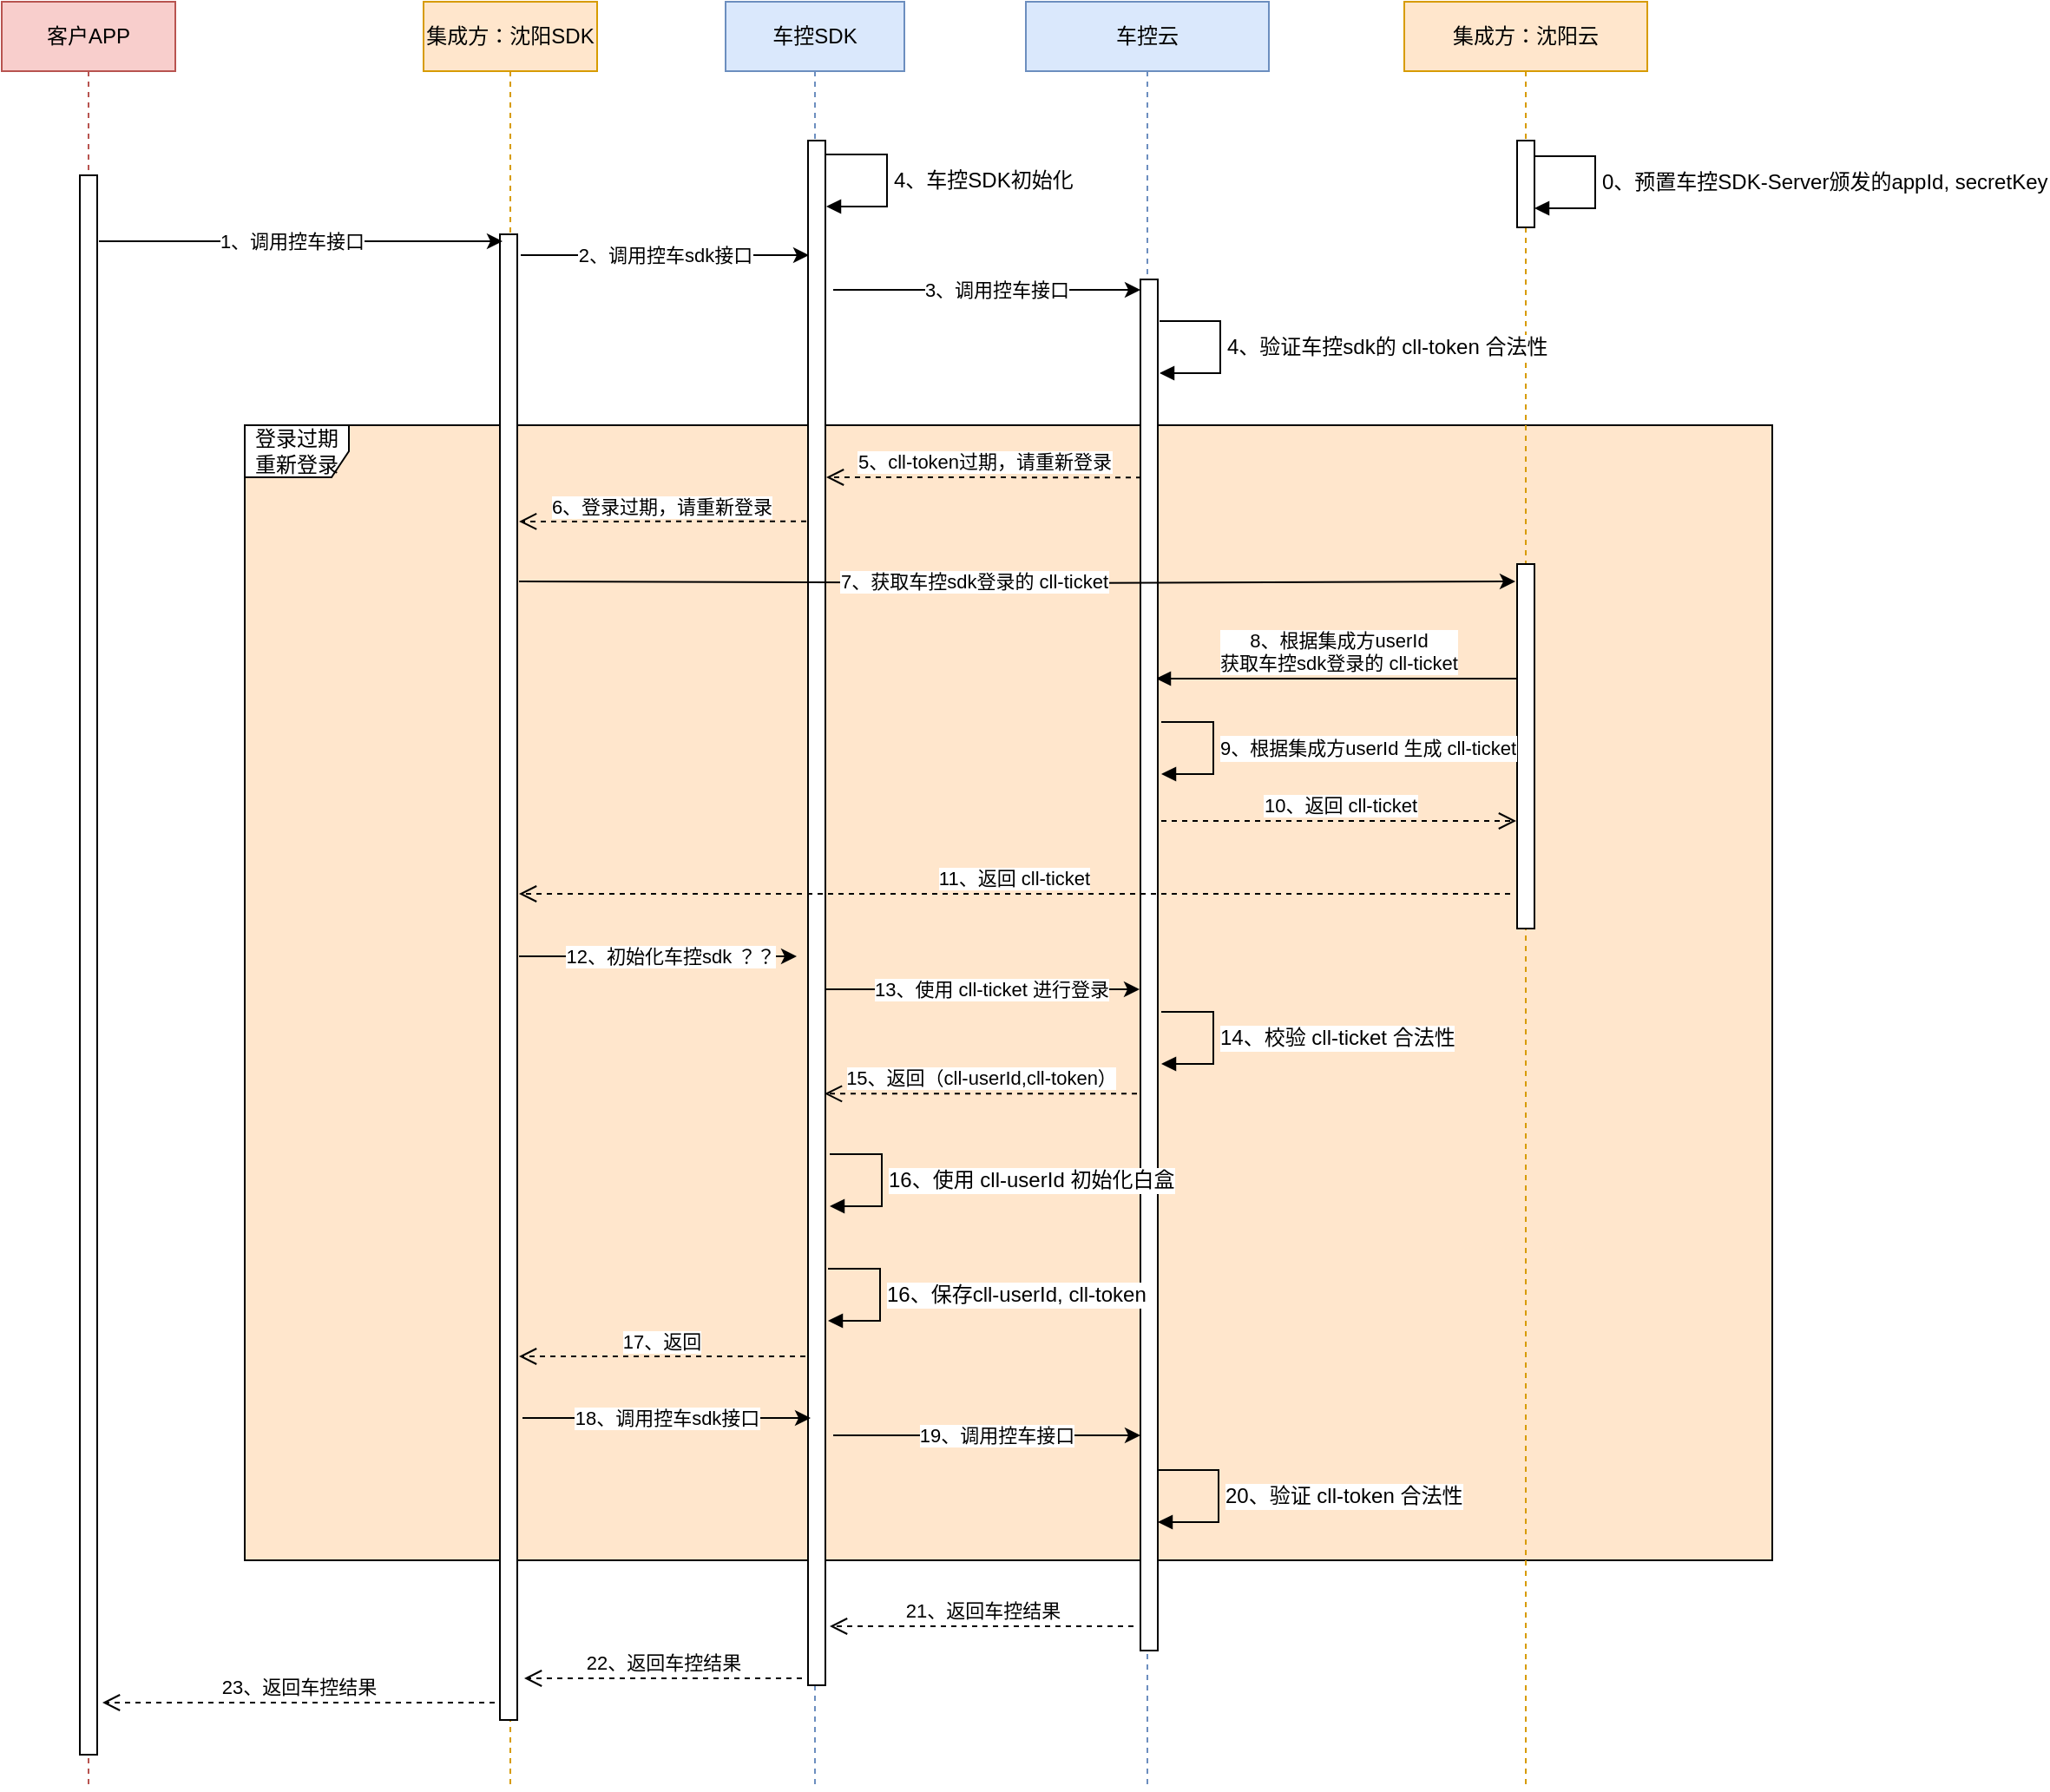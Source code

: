 <mxfile version="24.8.8">
  <diagram name="第 1 页" id="QTjSQ-1yjxRxtxUuZA-b">
    <mxGraphModel dx="2755" dy="994" grid="1" gridSize="10" guides="1" tooltips="1" connect="1" arrows="1" fold="1" page="1" pageScale="1" pageWidth="827" pageHeight="1169" math="0" shadow="0">
      <root>
        <mxCell id="0" />
        <mxCell id="1" parent="0" />
        <mxCell id="yadPp5fhaj876_IHCzmh-15" value="登录过期重新登录" style="shape=umlFrame;whiteSpace=wrap;html=1;pointerEvents=0;sketch=0;strokeColor=default;align=center;verticalAlign=middle;fontFamily=Helvetica;fontSize=12;fontColor=default;fillColor=default;swimlaneFillColor=#FFE6CC;gradientColor=none;" parent="1" vertex="1">
          <mxGeometry x="-520" y="296" width="880" height="654" as="geometry" />
        </mxCell>
        <mxCell id="QH9AOdgC8zUdyQS9NOri-106" value="车控SDK" style="shape=umlLifeline;perimeter=lifelinePerimeter;whiteSpace=wrap;html=1;container=0;dropTarget=0;collapsible=0;recursiveResize=0;outlineConnect=0;portConstraint=eastwest;newEdgeStyle={&quot;edgeStyle&quot;:&quot;elbowEdgeStyle&quot;,&quot;elbow&quot;:&quot;vertical&quot;,&quot;curved&quot;:0,&quot;rounded&quot;:0};fillColor=#dae8fc;strokeColor=#6c8ebf;" parent="1" vertex="1">
          <mxGeometry x="-243" y="52" width="103" height="1030" as="geometry" />
        </mxCell>
        <mxCell id="QH9AOdgC8zUdyQS9NOri-4" value="集成方：沈阳SDK" style="shape=umlLifeline;perimeter=lifelinePerimeter;whiteSpace=wrap;html=1;container=0;dropTarget=0;collapsible=0;recursiveResize=0;outlineConnect=0;portConstraint=eastwest;newEdgeStyle={&quot;edgeStyle&quot;:&quot;elbowEdgeStyle&quot;,&quot;elbow&quot;:&quot;vertical&quot;,&quot;curved&quot;:0,&quot;rounded&quot;:0};fillColor=#ffe6cc;strokeColor=#d79b00;" parent="1" vertex="1">
          <mxGeometry x="-417" y="52" width="100" height="1030" as="geometry" />
        </mxCell>
        <mxCell id="QH9AOdgC8zUdyQS9NOri-5" value="" style="html=1;points=[];perimeter=orthogonalPerimeter;outlineConnect=0;targetShapes=umlLifeline;portConstraint=eastwest;newEdgeStyle={&quot;edgeStyle&quot;:&quot;elbowEdgeStyle&quot;,&quot;elbow&quot;:&quot;vertical&quot;,&quot;curved&quot;:0,&quot;rounded&quot;:0};" parent="QH9AOdgC8zUdyQS9NOri-4" vertex="1">
          <mxGeometry x="44" y="134" width="10" height="856" as="geometry" />
        </mxCell>
        <mxCell id="QH9AOdgC8zUdyQS9NOri-7" value="8、根据集成方userId &lt;br&gt;获取车控sdk登录的 cll-ticket" style="html=1;verticalAlign=bottom;endArrow=block;edgeStyle=elbowEdgeStyle;elbow=horizontal;curved=0;rounded=0;" parent="1" edge="1">
          <mxGeometry x="0.001" relative="1" as="geometry">
            <mxPoint x="215" y="442" as="sourcePoint" />
            <Array as="points" />
            <mxPoint x="5" y="442" as="targetPoint" />
            <mxPoint as="offset" />
          </mxGeometry>
        </mxCell>
        <mxCell id="QH9AOdgC8zUdyQS9NOri-8" value="10、返回 cll-ticket" style="html=1;verticalAlign=bottom;endArrow=open;dashed=1;endSize=8;edgeStyle=elbowEdgeStyle;elbow=horizontal;curved=0;rounded=0;" parent="1" edge="1">
          <mxGeometry x="0.006" relative="1" as="geometry">
            <mxPoint x="212.5" y="524" as="targetPoint" />
            <Array as="points">
              <mxPoint x="93" y="524" />
            </Array>
            <mxPoint x="8" y="524" as="sourcePoint" />
            <mxPoint as="offset" />
          </mxGeometry>
        </mxCell>
        <mxCell id="QH9AOdgC8zUdyQS9NOri-9" value="车控云" style="shape=umlLifeline;perimeter=lifelinePerimeter;whiteSpace=wrap;html=1;container=0;dropTarget=0;collapsible=0;recursiveResize=0;outlineConnect=0;portConstraint=eastwest;newEdgeStyle={&quot;edgeStyle&quot;:&quot;elbowEdgeStyle&quot;,&quot;elbow&quot;:&quot;vertical&quot;,&quot;curved&quot;:0,&quot;rounded&quot;:0};fillColor=#dae8fc;strokeColor=#6c8ebf;" parent="1" vertex="1">
          <mxGeometry x="-70" y="52" width="140" height="1030" as="geometry" />
        </mxCell>
        <mxCell id="yadPp5fhaj876_IHCzmh-9" value="" style="html=1;points=[];perimeter=orthogonalPerimeter;outlineConnect=0;targetShapes=umlLifeline;portConstraint=eastwest;newEdgeStyle={&quot;edgeStyle&quot;:&quot;elbowEdgeStyle&quot;,&quot;elbow&quot;:&quot;vertical&quot;,&quot;curved&quot;:0,&quot;rounded&quot;:0};" parent="QH9AOdgC8zUdyQS9NOri-9" vertex="1">
          <mxGeometry x="66" y="160" width="10" height="790" as="geometry" />
        </mxCell>
        <mxCell id="yadPp5fhaj876_IHCzmh-6" value="" style="endArrow=classic;html=1;rounded=0;" parent="QH9AOdgC8zUdyQS9NOri-9" edge="1">
          <mxGeometry width="50" height="50" relative="1" as="geometry">
            <mxPoint x="-291" y="146" as="sourcePoint" />
            <mxPoint x="-125" y="146" as="targetPoint" />
          </mxGeometry>
        </mxCell>
        <mxCell id="yadPp5fhaj876_IHCzmh-7" value="2、调用控车sdk接口" style="edgeLabel;html=1;align=center;verticalAlign=middle;resizable=0;points=[];" parent="yadPp5fhaj876_IHCzmh-6" vertex="1" connectable="0">
          <mxGeometry x="-0.17" y="2" relative="1" as="geometry">
            <mxPoint x="14" y="2" as="offset" />
          </mxGeometry>
        </mxCell>
        <mxCell id="yadPp5fhaj876_IHCzmh-10" value="" style="endArrow=classic;html=1;rounded=0;" parent="QH9AOdgC8zUdyQS9NOri-9" target="yadPp5fhaj876_IHCzmh-9" edge="1">
          <mxGeometry width="50" height="50" relative="1" as="geometry">
            <mxPoint x="-111" y="166" as="sourcePoint" />
            <mxPoint x="55" y="166" as="targetPoint" />
          </mxGeometry>
        </mxCell>
        <mxCell id="yadPp5fhaj876_IHCzmh-11" value="3、调用控车接口" style="edgeLabel;html=1;align=center;verticalAlign=middle;resizable=0;points=[];" parent="yadPp5fhaj876_IHCzmh-10" vertex="1" connectable="0">
          <mxGeometry x="-0.17" y="2" relative="1" as="geometry">
            <mxPoint x="20" y="2" as="offset" />
          </mxGeometry>
        </mxCell>
        <mxCell id="yadPp5fhaj876_IHCzmh-13" value="5、cll-token过期，请重新登录" style="html=1;verticalAlign=bottom;endArrow=open;dashed=1;endSize=8;edgeStyle=elbowEdgeStyle;elbow=vertical;curved=0;rounded=0;" parent="QH9AOdgC8zUdyQS9NOri-9" edge="1">
          <mxGeometry relative="1" as="geometry">
            <mxPoint x="-115" y="274" as="targetPoint" />
            <Array as="points" />
            <mxPoint x="66.5" y="274.103" as="sourcePoint" />
          </mxGeometry>
        </mxCell>
        <mxCell id="yadPp5fhaj876_IHCzmh-14" value="6、登录过期，请重新登录" style="html=1;verticalAlign=bottom;endArrow=open;dashed=1;endSize=8;edgeStyle=elbowEdgeStyle;elbow=vertical;curved=0;rounded=0;" parent="QH9AOdgC8zUdyQS9NOri-9" edge="1">
          <mxGeometry x="0.004" relative="1" as="geometry">
            <mxPoint x="-292" y="299.24" as="targetPoint" />
            <Array as="points" />
            <mxPoint x="-126.5" y="299.333" as="sourcePoint" />
            <mxPoint as="offset" />
          </mxGeometry>
        </mxCell>
        <mxCell id="yadPp5fhaj876_IHCzmh-8" value="" style="html=1;points=[];perimeter=orthogonalPerimeter;outlineConnect=0;targetShapes=umlLifeline;portConstraint=eastwest;newEdgeStyle={&quot;edgeStyle&quot;:&quot;elbowEdgeStyle&quot;,&quot;elbow&quot;:&quot;vertical&quot;,&quot;curved&quot;:0,&quot;rounded&quot;:0};" parent="QH9AOdgC8zUdyQS9NOri-9" vertex="1">
          <mxGeometry x="-125.5" y="80" width="10" height="890" as="geometry" />
        </mxCell>
        <mxCell id="QH9AOdgC8zUdyQS9NOri-16" value="集成方：沈阳云" style="shape=umlLifeline;perimeter=lifelinePerimeter;whiteSpace=wrap;html=1;container=0;dropTarget=0;collapsible=0;recursiveResize=0;outlineConnect=0;portConstraint=eastwest;newEdgeStyle={&quot;edgeStyle&quot;:&quot;elbowEdgeStyle&quot;,&quot;elbow&quot;:&quot;vertical&quot;,&quot;curved&quot;:0,&quot;rounded&quot;:0};fillColor=#ffe6cc;strokeColor=#d79b00;" parent="1" vertex="1">
          <mxGeometry x="148" y="52" width="140" height="1030" as="geometry" />
        </mxCell>
        <mxCell id="QH9AOdgC8zUdyQS9NOri-19" value="" style="html=1;points=[];perimeter=orthogonalPerimeter;outlineConnect=0;targetShapes=umlLifeline;portConstraint=eastwest;newEdgeStyle={&quot;edgeStyle&quot;:&quot;elbowEdgeStyle&quot;,&quot;elbow&quot;:&quot;vertical&quot;,&quot;curved&quot;:0,&quot;rounded&quot;:0};" parent="QH9AOdgC8zUdyQS9NOri-16" vertex="1">
          <mxGeometry x="65" y="80" width="10" height="50" as="geometry" />
        </mxCell>
        <mxCell id="QH9AOdgC8zUdyQS9NOri-20" value="0、预置车控SDK-Server颁发的appId, secretKey" style="html=1;align=left;spacingLeft=2;endArrow=block;rounded=0;edgeStyle=orthogonalEdgeStyle;curved=0;rounded=0;fontFamily=Helvetica;fontSize=12;fontColor=default;" parent="QH9AOdgC8zUdyQS9NOri-16" edge="1">
          <mxGeometry relative="1" as="geometry">
            <mxPoint x="75" y="89" as="sourcePoint" />
            <Array as="points">
              <mxPoint x="110" y="89" />
              <mxPoint x="110" y="119" />
            </Array>
            <mxPoint x="75" y="119" as="targetPoint" />
          </mxGeometry>
        </mxCell>
        <mxCell id="yadPp5fhaj876_IHCzmh-1" value="" style="html=1;points=[];perimeter=orthogonalPerimeter;outlineConnect=0;targetShapes=umlLifeline;portConstraint=eastwest;newEdgeStyle={&quot;edgeStyle&quot;:&quot;elbowEdgeStyle&quot;,&quot;elbow&quot;:&quot;vertical&quot;,&quot;curved&quot;:0,&quot;rounded&quot;:0};" parent="QH9AOdgC8zUdyQS9NOri-16" vertex="1">
          <mxGeometry x="65" y="324" width="10" height="210" as="geometry" />
        </mxCell>
        <mxCell id="QH9AOdgC8zUdyQS9NOri-23" value="" style="endArrow=classic;html=1;rounded=0;" parent="1" edge="1">
          <mxGeometry width="50" height="50" relative="1" as="geometry">
            <mxPoint x="-362" y="386" as="sourcePoint" />
            <mxPoint x="212" y="386" as="targetPoint" />
            <Array as="points">
              <mxPoint x="-47" y="387" />
            </Array>
          </mxGeometry>
        </mxCell>
        <mxCell id="QH9AOdgC8zUdyQS9NOri-24" value="7、&lt;span class=&quot;lark-record-clipboard&quot; data-lark-record-format=&quot;docx/text&quot; data-lark-record-data=&quot;{&amp;quot;rootId&amp;quot;:&amp;quot;Vaa9d1ZOkorkIcx9VxlcfpXfnqd&amp;quot;,&amp;quot;text&amp;quot;:{&amp;quot;initialAttributedTexts&amp;quot;:{&amp;quot;text&amp;quot;:{&amp;quot;0&amp;quot;:&amp;quot;获取车控sdk登录的dkTicket&amp;quot;},&amp;quot;attribs&amp;quot;:{&amp;quot;0&amp;quot;:&amp;quot;*0+i&amp;quot;}},&amp;quot;apool&amp;quot;:{&amp;quot;numToAttrib&amp;quot;:{&amp;quot;0&amp;quot;:[&amp;quot;author&amp;quot;,&amp;quot;7394293787637907457&amp;quot;]},&amp;quot;nextNum&amp;quot;:1}},&amp;quot;type&amp;quot;:&amp;quot;text&amp;quot;,&amp;quot;referenceRecordMap&amp;quot;:{},&amp;quot;extra&amp;quot;:{&amp;quot;channel&amp;quot;:&amp;quot;saas&amp;quot;,&amp;quot;pasteRandomId&amp;quot;:&amp;quot;7299a024-1c3c-40be-8f7b-bb12ddabe905&amp;quot;,&amp;quot;mention_page_title&amp;quot;:{},&amp;quot;external_mention_url&amp;quot;:{}},&amp;quot;isKeepQuoteContainer&amp;quot;:false,&amp;quot;isFromCode&amp;quot;:false,&amp;quot;selection&amp;quot;:[{&amp;quot;id&amp;quot;:18,&amp;quot;type&amp;quot;:&amp;quot;text&amp;quot;,&amp;quot;selection&amp;quot;:{&amp;quot;start&amp;quot;:2,&amp;quot;end&amp;quot;:20},&amp;quot;recordId&amp;quot;:&amp;quot;RPmsdTpCJoCOWRx68wlc1dnInSe&amp;quot;}],&amp;quot;payloadMap&amp;quot;:{},&amp;quot;isCut&amp;quot;:false}&quot;&gt;&lt;/span&gt;获取车控sdk登录的 cll-ticket" style="edgeLabel;html=1;align=center;verticalAlign=middle;resizable=0;points=[];" parent="QH9AOdgC8zUdyQS9NOri-23" vertex="1" connectable="0">
          <mxGeometry x="-0.17" y="2" relative="1" as="geometry">
            <mxPoint x="24" y="1" as="offset" />
          </mxGeometry>
        </mxCell>
        <mxCell id="QH9AOdgC8zUdyQS9NOri-50" value="11、返回 cll-ticket" style="html=1;verticalAlign=bottom;endArrow=open;dashed=1;endSize=8;edgeStyle=elbowEdgeStyle;elbow=vertical;curved=0;rounded=0;" parent="1" edge="1">
          <mxGeometry x="0.001" relative="1" as="geometry">
            <mxPoint x="-362.0" y="566.448" as="targetPoint" />
            <Array as="points" />
            <mxPoint x="209" y="566" as="sourcePoint" />
            <mxPoint as="offset" />
          </mxGeometry>
        </mxCell>
        <mxCell id="QH9AOdgC8zUdyQS9NOri-55" value="14、校验 cll-ticket 合法性" style="html=1;align=left;spacingLeft=2;endArrow=block;rounded=0;edgeStyle=orthogonalEdgeStyle;curved=0;rounded=0;fontFamily=Helvetica;fontSize=12;fontColor=default;" parent="1" edge="1">
          <mxGeometry relative="1" as="geometry">
            <mxPoint x="8" y="634" as="sourcePoint" />
            <Array as="points">
              <mxPoint x="38" y="634" />
              <mxPoint x="38" y="664" />
            </Array>
            <mxPoint x="8" y="664" as="targetPoint" />
          </mxGeometry>
        </mxCell>
        <mxCell id="QH9AOdgC8zUdyQS9NOri-89" value="&lt;span style=&quot;font-size: 11px;&quot;&gt;9、根据集成方userId 生成 cll-ticket&lt;/span&gt;" style="html=1;align=left;spacingLeft=2;endArrow=block;rounded=0;edgeStyle=orthogonalEdgeStyle;curved=0;rounded=0;fontFamily=Helvetica;fontSize=12;fontColor=default;" parent="1" edge="1">
          <mxGeometry relative="1" as="geometry">
            <mxPoint x="8" y="467" as="sourcePoint" />
            <Array as="points">
              <mxPoint x="38" y="467" />
              <mxPoint x="38" y="497" />
            </Array>
            <mxPoint x="8" y="497" as="targetPoint" />
            <mxPoint as="offset" />
          </mxGeometry>
        </mxCell>
        <mxCell id="QH9AOdgC8zUdyQS9NOri-99" value="15、返回（cll-userId,cll-token）" style="html=1;verticalAlign=bottom;endArrow=open;dashed=1;endSize=8;edgeStyle=elbowEdgeStyle;elbow=horizontal;curved=0;rounded=0;exitX=0.3;exitY=0.32;exitDx=0;exitDy=0;exitPerimeter=0;" parent="1" edge="1">
          <mxGeometry relative="1" as="geometry">
            <mxPoint x="-186" y="681.14" as="targetPoint" />
            <Array as="points" />
            <mxPoint x="-6" y="681.08" as="sourcePoint" />
          </mxGeometry>
        </mxCell>
        <mxCell id="QH9AOdgC8zUdyQS9NOri-107" value="" style="endArrow=classic;html=1;rounded=0;" parent="1" edge="1">
          <mxGeometry width="50" height="50" relative="1" as="geometry">
            <mxPoint x="-362" y="602" as="sourcePoint" />
            <mxPoint x="-202" y="602" as="targetPoint" />
          </mxGeometry>
        </mxCell>
        <mxCell id="QH9AOdgC8zUdyQS9NOri-108" value="12、初始化车控sdk ？？" style="edgeLabel;html=1;align=center;verticalAlign=middle;resizable=0;points=[];" parent="QH9AOdgC8zUdyQS9NOri-107" vertex="1" connectable="0">
          <mxGeometry x="-0.17" y="2" relative="1" as="geometry">
            <mxPoint x="20" y="2" as="offset" />
          </mxGeometry>
        </mxCell>
        <mxCell id="QH9AOdgC8zUdyQS9NOri-112" value="17、返回" style="html=1;verticalAlign=bottom;endArrow=open;dashed=1;endSize=8;edgeStyle=elbowEdgeStyle;elbow=vertical;curved=0;rounded=0;" parent="1" edge="1">
          <mxGeometry relative="1" as="geometry">
            <mxPoint x="-362" y="832" as="targetPoint" />
            <Array as="points" />
            <mxPoint x="-197" y="832.5" as="sourcePoint" />
          </mxGeometry>
        </mxCell>
        <mxCell id="yadPp5fhaj876_IHCzmh-2" value="" style="endArrow=classic;html=1;rounded=0;" parent="1" edge="1">
          <mxGeometry width="50" height="50" relative="1" as="geometry">
            <mxPoint x="-186" y="621" as="sourcePoint" />
            <mxPoint x="-4.5" y="621" as="targetPoint" />
          </mxGeometry>
        </mxCell>
        <mxCell id="yadPp5fhaj876_IHCzmh-3" value="13、使用 cll-ticket 进行登录" style="edgeLabel;html=1;align=center;verticalAlign=middle;resizable=0;points=[];" parent="yadPp5fhaj876_IHCzmh-2" vertex="1" connectable="0">
          <mxGeometry x="-0.17" y="2" relative="1" as="geometry">
            <mxPoint x="20" y="2" as="offset" />
          </mxGeometry>
        </mxCell>
        <mxCell id="yadPp5fhaj876_IHCzmh-4" value="16、保存cll-userId, cll-token" style="html=1;align=left;spacingLeft=2;endArrow=block;rounded=0;edgeStyle=orthogonalEdgeStyle;curved=0;rounded=0;fontFamily=Helvetica;fontSize=12;fontColor=default;" parent="1" edge="1">
          <mxGeometry relative="1" as="geometry">
            <mxPoint x="-184" y="782" as="sourcePoint" />
            <Array as="points">
              <mxPoint x="-154" y="782" />
              <mxPoint x="-154" y="812" />
            </Array>
            <mxPoint x="-184" y="812" as="targetPoint" />
            <mxPoint as="offset" />
          </mxGeometry>
        </mxCell>
        <mxCell id="yadPp5fhaj876_IHCzmh-16" value="4、验证车控sdk的 cll-token 合法性" style="html=1;align=left;spacingLeft=2;endArrow=block;rounded=0;edgeStyle=orthogonalEdgeStyle;curved=0;rounded=0;fontFamily=Helvetica;fontSize=12;fontColor=default;" parent="1" edge="1">
          <mxGeometry relative="1" as="geometry">
            <mxPoint x="7" y="236" as="sourcePoint" />
            <Array as="points">
              <mxPoint x="42" y="236" />
              <mxPoint x="42" y="266" />
            </Array>
            <mxPoint x="7" y="266" as="targetPoint" />
            <mxPoint as="offset" />
          </mxGeometry>
        </mxCell>
        <mxCell id="yadPp5fhaj876_IHCzmh-19" value="" style="endArrow=classic;html=1;rounded=0;" parent="1" edge="1">
          <mxGeometry width="50" height="50" relative="1" as="geometry">
            <mxPoint x="-360" y="868" as="sourcePoint" />
            <mxPoint x="-194" y="868" as="targetPoint" />
          </mxGeometry>
        </mxCell>
        <mxCell id="yadPp5fhaj876_IHCzmh-20" value="18、调用控车sdk接口" style="edgeLabel;html=1;align=center;verticalAlign=middle;resizable=0;points=[];" parent="yadPp5fhaj876_IHCzmh-19" vertex="1" connectable="0">
          <mxGeometry x="-0.17" y="2" relative="1" as="geometry">
            <mxPoint x="14" y="2" as="offset" />
          </mxGeometry>
        </mxCell>
        <mxCell id="yadPp5fhaj876_IHCzmh-21" value="" style="endArrow=classic;html=1;rounded=0;" parent="1" edge="1">
          <mxGeometry width="50" height="50" relative="1" as="geometry">
            <mxPoint x="-181" y="878" as="sourcePoint" />
            <mxPoint x="-4" y="878" as="targetPoint" />
          </mxGeometry>
        </mxCell>
        <mxCell id="yadPp5fhaj876_IHCzmh-22" value="19、调用控车接口" style="edgeLabel;html=1;align=center;verticalAlign=middle;resizable=0;points=[];" parent="yadPp5fhaj876_IHCzmh-21" vertex="1" connectable="0">
          <mxGeometry x="-0.17" y="2" relative="1" as="geometry">
            <mxPoint x="20" y="2" as="offset" />
          </mxGeometry>
        </mxCell>
        <mxCell id="yadPp5fhaj876_IHCzmh-23" value="20、验证 cll-token 合法性" style="html=1;align=left;spacingLeft=2;endArrow=block;rounded=0;edgeStyle=orthogonalEdgeStyle;curved=0;rounded=0;fontFamily=Helvetica;fontSize=12;fontColor=default;" parent="1" edge="1">
          <mxGeometry relative="1" as="geometry">
            <mxPoint x="6" y="898" as="sourcePoint" />
            <Array as="points">
              <mxPoint x="41" y="898" />
              <mxPoint x="41" y="928" />
            </Array>
            <mxPoint x="6" y="928" as="targetPoint" />
          </mxGeometry>
        </mxCell>
        <mxCell id="yadPp5fhaj876_IHCzmh-25" value="21、返回车控结果" style="html=1;verticalAlign=bottom;endArrow=open;dashed=1;endSize=8;edgeStyle=elbowEdgeStyle;elbow=vertical;curved=0;rounded=0;" parent="1" edge="1">
          <mxGeometry relative="1" as="geometry">
            <mxPoint x="-183" y="988" as="targetPoint" />
            <Array as="points" />
            <mxPoint x="-8" y="988" as="sourcePoint" />
          </mxGeometry>
        </mxCell>
        <mxCell id="yadPp5fhaj876_IHCzmh-26" value="22、返回车控结果" style="html=1;verticalAlign=bottom;endArrow=open;dashed=1;endSize=8;edgeStyle=elbowEdgeStyle;elbow=vertical;curved=0;rounded=0;" parent="1" edge="1">
          <mxGeometry relative="1" as="geometry">
            <mxPoint x="-359" y="1018" as="targetPoint" />
            <Array as="points" />
            <mxPoint x="-199" y="1018" as="sourcePoint" />
          </mxGeometry>
        </mxCell>
        <mxCell id="yadPp5fhaj876_IHCzmh-28" value="客户APP" style="shape=umlLifeline;perimeter=lifelinePerimeter;whiteSpace=wrap;html=1;container=0;dropTarget=0;collapsible=0;recursiveResize=0;outlineConnect=0;portConstraint=eastwest;newEdgeStyle={&quot;edgeStyle&quot;:&quot;elbowEdgeStyle&quot;,&quot;elbow&quot;:&quot;vertical&quot;,&quot;curved&quot;:0,&quot;rounded&quot;:0};fillColor=#f8cecc;strokeColor=#b85450;" parent="1" vertex="1">
          <mxGeometry x="-660" y="52" width="100" height="1030" as="geometry" />
        </mxCell>
        <mxCell id="yadPp5fhaj876_IHCzmh-29" value="" style="html=1;points=[];perimeter=orthogonalPerimeter;outlineConnect=0;targetShapes=umlLifeline;portConstraint=eastwest;newEdgeStyle={&quot;edgeStyle&quot;:&quot;elbowEdgeStyle&quot;,&quot;elbow&quot;:&quot;vertical&quot;,&quot;curved&quot;:0,&quot;rounded&quot;:0};" parent="yadPp5fhaj876_IHCzmh-28" vertex="1">
          <mxGeometry x="45" y="100" width="10" height="910" as="geometry" />
        </mxCell>
        <mxCell id="yadPp5fhaj876_IHCzmh-30" value="" style="endArrow=classic;html=1;rounded=0;" parent="1" edge="1">
          <mxGeometry width="50" height="50" relative="1" as="geometry">
            <mxPoint x="-604" y="190" as="sourcePoint" />
            <mxPoint x="-371.5" y="190" as="targetPoint" />
          </mxGeometry>
        </mxCell>
        <mxCell id="yadPp5fhaj876_IHCzmh-31" value="1、调用控车接口" style="edgeLabel;html=1;align=center;verticalAlign=middle;resizable=0;points=[];" parent="yadPp5fhaj876_IHCzmh-30" vertex="1" connectable="0">
          <mxGeometry x="-0.17" y="2" relative="1" as="geometry">
            <mxPoint x="14" y="2" as="offset" />
          </mxGeometry>
        </mxCell>
        <mxCell id="yadPp5fhaj876_IHCzmh-32" value="23、返回车控结果" style="html=1;verticalAlign=bottom;endArrow=open;dashed=1;endSize=8;edgeStyle=elbowEdgeStyle;elbow=vertical;curved=0;rounded=0;" parent="1" edge="1">
          <mxGeometry relative="1" as="geometry">
            <mxPoint x="-602" y="1032" as="targetPoint" />
            <Array as="points" />
            <mxPoint x="-376" y="1032" as="sourcePoint" />
          </mxGeometry>
        </mxCell>
        <mxCell id="O7aSLrCw04hBj_t3Q5xS-1" value="4、车控SDK初始化" style="html=1;align=left;spacingLeft=2;endArrow=block;rounded=0;edgeStyle=orthogonalEdgeStyle;curved=0;rounded=0;fontFamily=Helvetica;fontSize=12;fontColor=default;" parent="1" edge="1">
          <mxGeometry relative="1" as="geometry">
            <mxPoint x="-185" y="140" as="sourcePoint" />
            <Array as="points">
              <mxPoint x="-150" y="140" />
              <mxPoint x="-150" y="170" />
            </Array>
            <mxPoint x="-185" y="170" as="targetPoint" />
          </mxGeometry>
        </mxCell>
        <mxCell id="O7aSLrCw04hBj_t3Q5xS-3" value="16、使用 cll-userId 初始化白盒" style="html=1;align=left;spacingLeft=2;endArrow=block;rounded=0;edgeStyle=orthogonalEdgeStyle;curved=0;rounded=0;fontFamily=Helvetica;fontSize=12;fontColor=default;" parent="1" edge="1">
          <mxGeometry relative="1" as="geometry">
            <mxPoint x="-183" y="716" as="sourcePoint" />
            <Array as="points">
              <mxPoint x="-153" y="716" />
              <mxPoint x="-153" y="746" />
            </Array>
            <mxPoint x="-183" y="746" as="targetPoint" />
            <mxPoint as="offset" />
          </mxGeometry>
        </mxCell>
      </root>
    </mxGraphModel>
  </diagram>
</mxfile>
